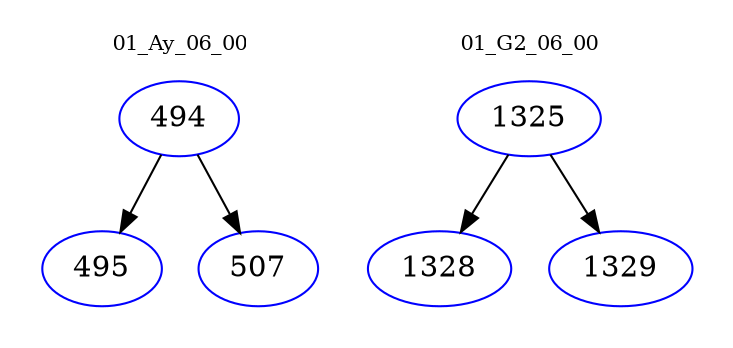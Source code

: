 digraph{
subgraph cluster_0 {
color = white
label = "01_Ay_06_00";
fontsize=10;
T0_494 [label="494", color="blue"]
T0_494 -> T0_495 [color="black"]
T0_495 [label="495", color="blue"]
T0_494 -> T0_507 [color="black"]
T0_507 [label="507", color="blue"]
}
subgraph cluster_1 {
color = white
label = "01_G2_06_00";
fontsize=10;
T1_1325 [label="1325", color="blue"]
T1_1325 -> T1_1328 [color="black"]
T1_1328 [label="1328", color="blue"]
T1_1325 -> T1_1329 [color="black"]
T1_1329 [label="1329", color="blue"]
}
}

